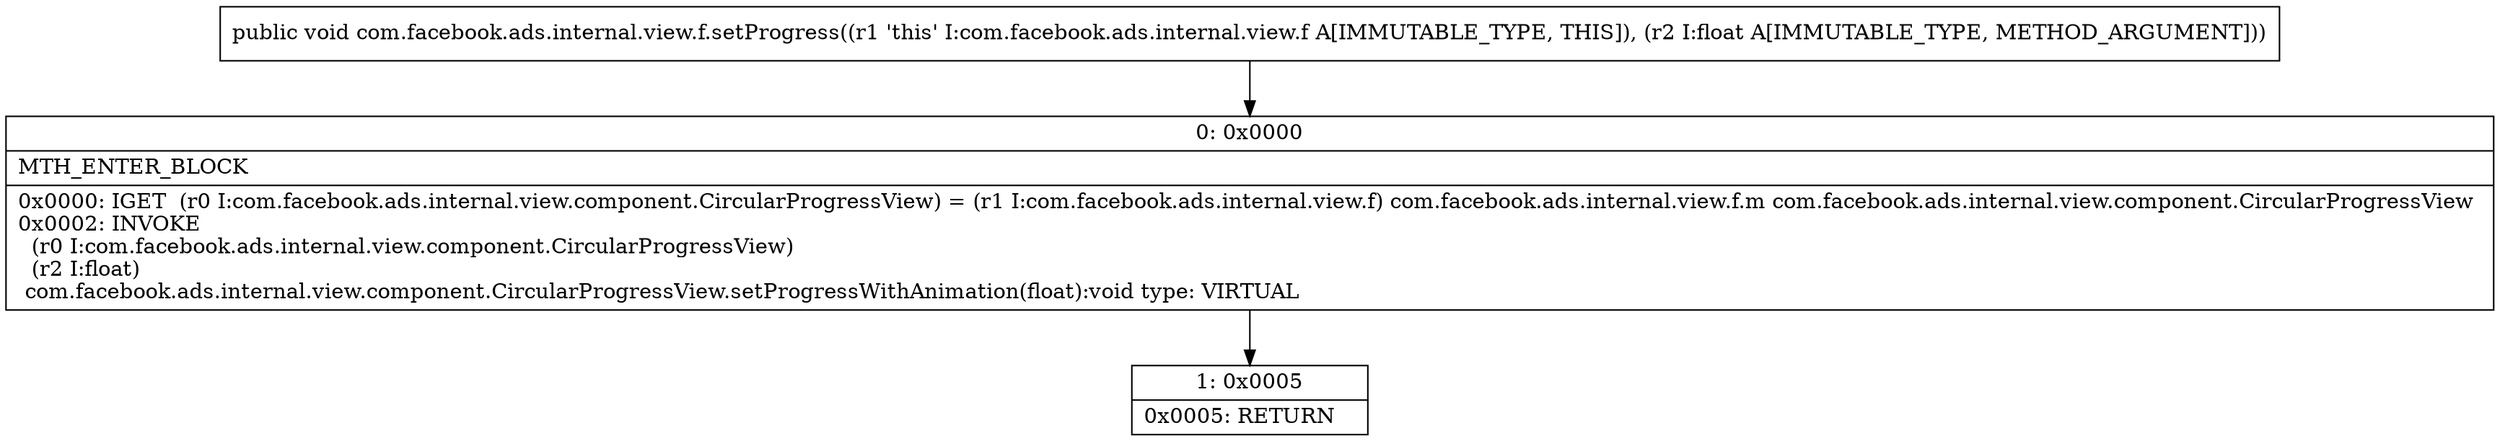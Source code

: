 digraph "CFG forcom.facebook.ads.internal.view.f.setProgress(F)V" {
Node_0 [shape=record,label="{0\:\ 0x0000|MTH_ENTER_BLOCK\l|0x0000: IGET  (r0 I:com.facebook.ads.internal.view.component.CircularProgressView) = (r1 I:com.facebook.ads.internal.view.f) com.facebook.ads.internal.view.f.m com.facebook.ads.internal.view.component.CircularProgressView \l0x0002: INVOKE  \l  (r0 I:com.facebook.ads.internal.view.component.CircularProgressView)\l  (r2 I:float)\l com.facebook.ads.internal.view.component.CircularProgressView.setProgressWithAnimation(float):void type: VIRTUAL \l}"];
Node_1 [shape=record,label="{1\:\ 0x0005|0x0005: RETURN   \l}"];
MethodNode[shape=record,label="{public void com.facebook.ads.internal.view.f.setProgress((r1 'this' I:com.facebook.ads.internal.view.f A[IMMUTABLE_TYPE, THIS]), (r2 I:float A[IMMUTABLE_TYPE, METHOD_ARGUMENT])) }"];
MethodNode -> Node_0;
Node_0 -> Node_1;
}

